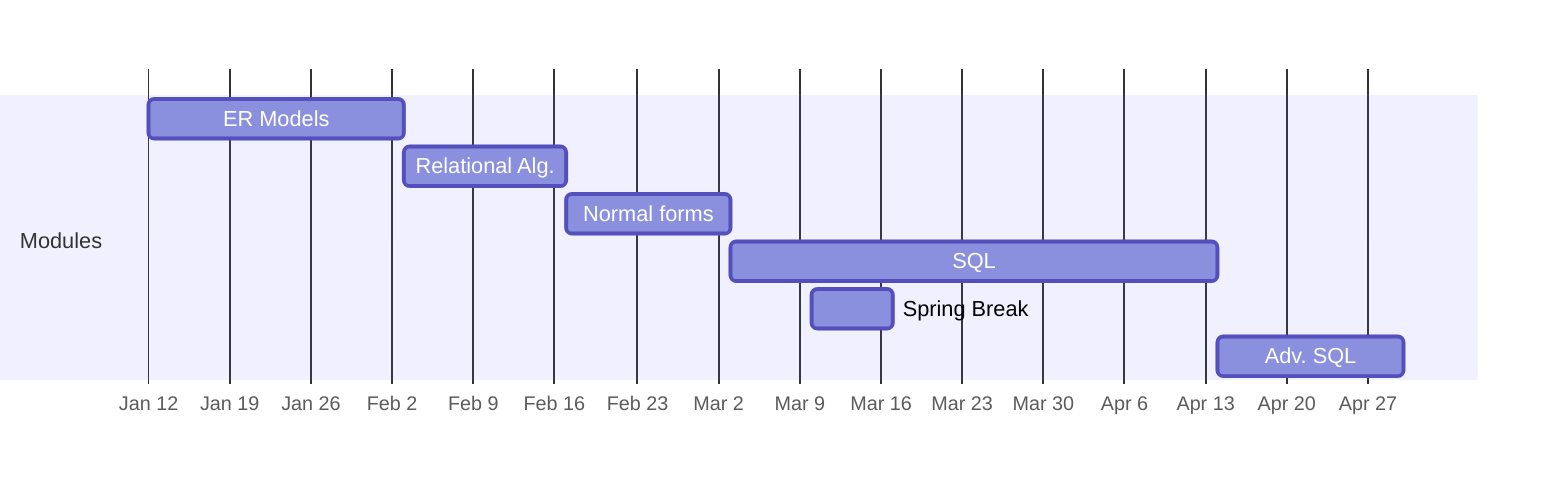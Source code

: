 gantt
    dateFormat YYYY-MM-DD
    axisFormat %b %e
    todayMarker stroke-width:7px,stroke:#FFB300,opacity:0.5

    section Modules
    ER Models : m0, 2025-01-12, 2025-02-03
    Relational Alg. : m1, 2025-02-03, 2025-02-17
    Normal forms : m2, 2025-02-17, 2025-03-03
    SQL : m3, 2025-03-03, 2025-04-14
    Spring Break : m4, 2025-03-10, 2025-03-17
    Adv. SQL : m5, 2025-04-14, 2025-04-30